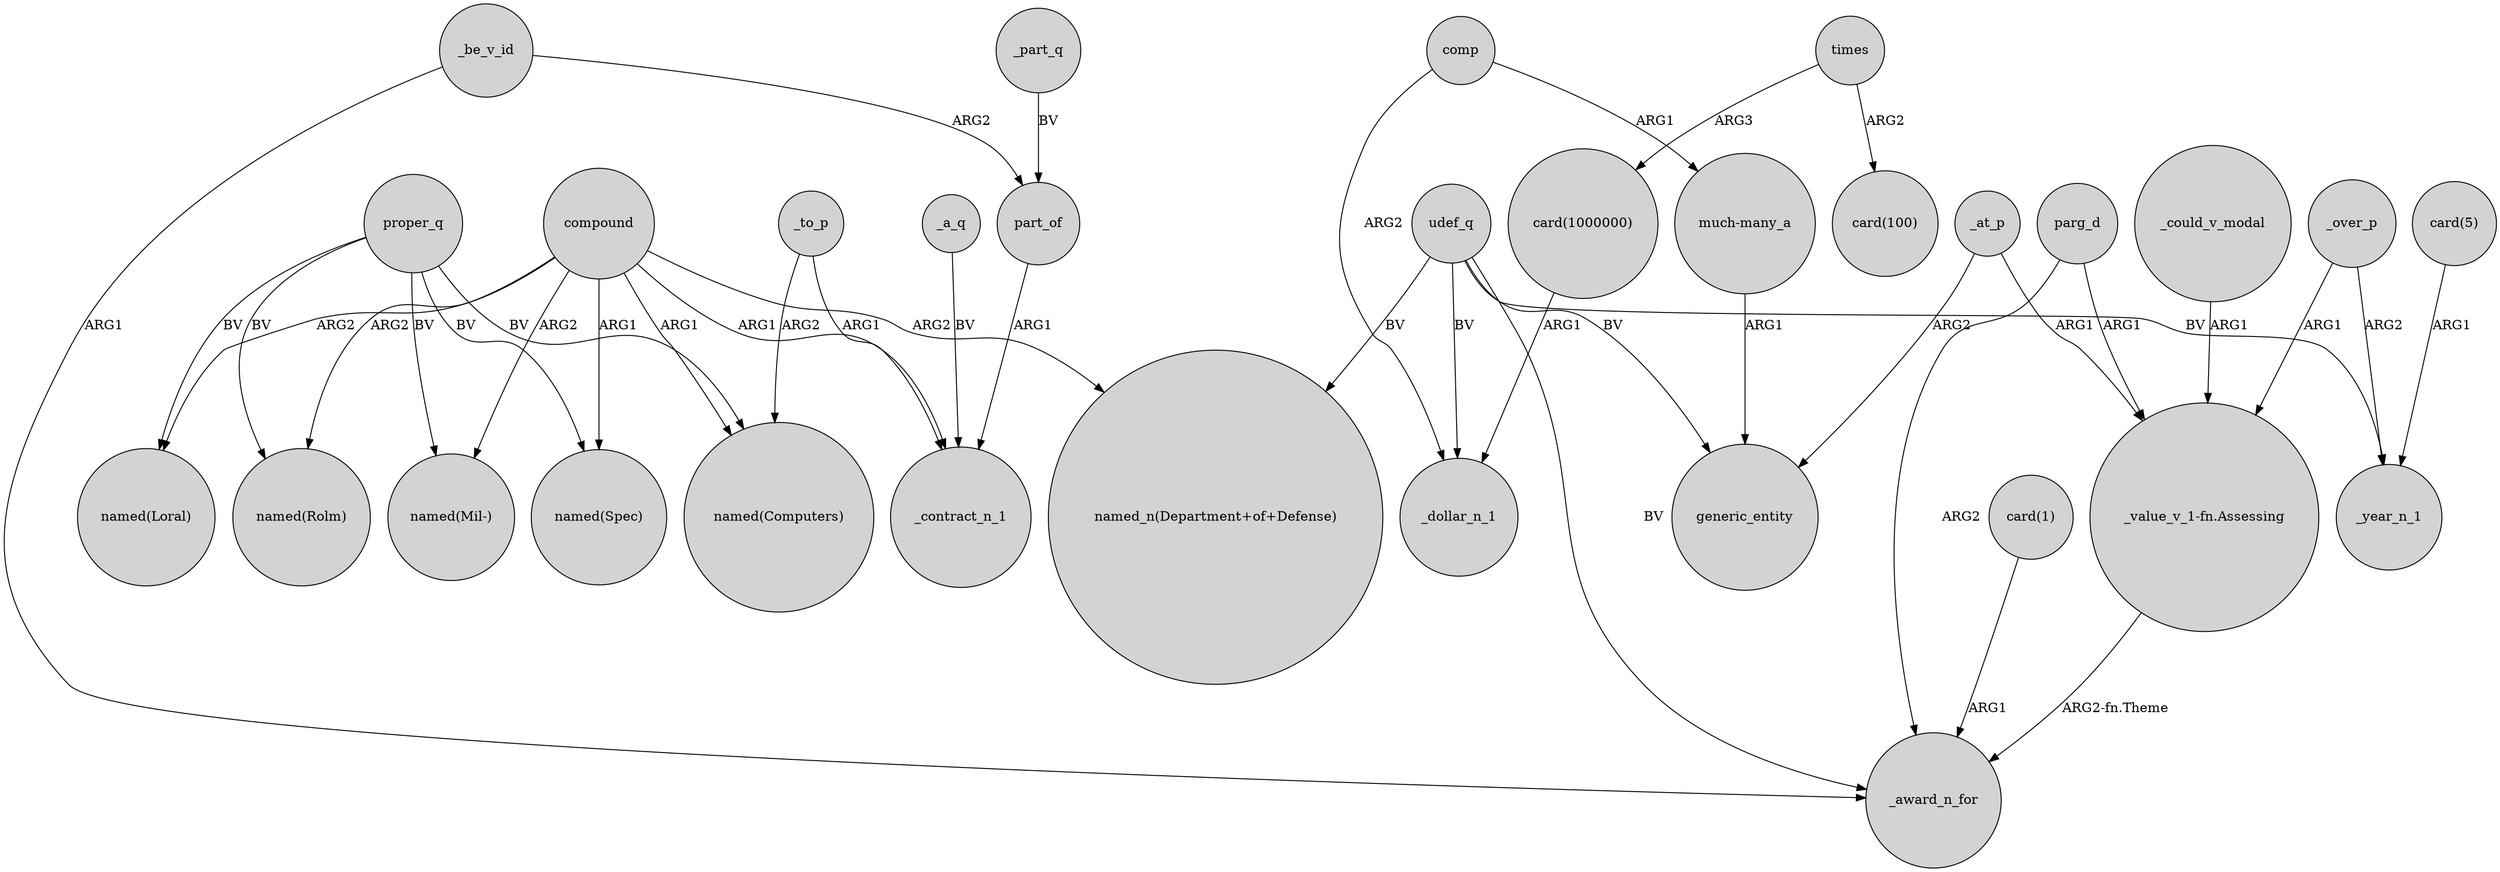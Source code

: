 digraph {
	node [shape=circle style=filled]
	"card(1000000)" -> _dollar_n_1 [label=ARG1]
	part_of -> _contract_n_1 [label=ARG1]
	_be_v_id -> _award_n_for [label=ARG1]
	udef_q -> generic_entity [label=BV]
	times -> "card(100)" [label=ARG2]
	udef_q -> _award_n_for [label=BV]
	proper_q -> "named(Mil-)" [label=BV]
	"card(5)" -> _year_n_1 [label=ARG1]
	_at_p -> generic_entity [label=ARG2]
	proper_q -> "named(Computers)" [label=BV]
	compound -> "named_n(Department+of+Defense)" [label=ARG2]
	"much-many_a" -> generic_entity [label=ARG1]
	compound -> "named(Computers)" [label=ARG1]
	_to_p -> _contract_n_1 [label=ARG1]
	compound -> "named(Mil-)" [label=ARG2]
	"card(1)" -> _award_n_for [label=ARG1]
	compound -> _contract_n_1 [label=ARG1]
	_a_q -> _contract_n_1 [label=BV]
	_at_p -> "_value_v_1-fn.Assessing" [label=ARG1]
	_part_q -> part_of [label=BV]
	_could_v_modal -> "_value_v_1-fn.Assessing" [label=ARG1]
	proper_q -> "named(Spec)" [label=BV]
	_to_p -> "named(Computers)" [label=ARG2]
	compound -> "named(Loral)" [label=ARG2]
	comp -> "much-many_a" [label=ARG1]
	compound -> "named(Rolm)" [label=ARG2]
	times -> "card(1000000)" [label=ARG3]
	proper_q -> "named(Loral)" [label=BV]
	parg_d -> _award_n_for [label=ARG2]
	_over_p -> _year_n_1 [label=ARG2]
	"_value_v_1-fn.Assessing" -> _award_n_for [label="ARG2-fn.Theme"]
	comp -> _dollar_n_1 [label=ARG2]
	udef_q -> _year_n_1 [label=BV]
	parg_d -> "_value_v_1-fn.Assessing" [label=ARG1]
	udef_q -> _dollar_n_1 [label=BV]
	_over_p -> "_value_v_1-fn.Assessing" [label=ARG1]
	_be_v_id -> part_of [label=ARG2]
	udef_q -> "named_n(Department+of+Defense)" [label=BV]
	proper_q -> "named(Rolm)" [label=BV]
	compound -> "named(Spec)" [label=ARG1]
}
